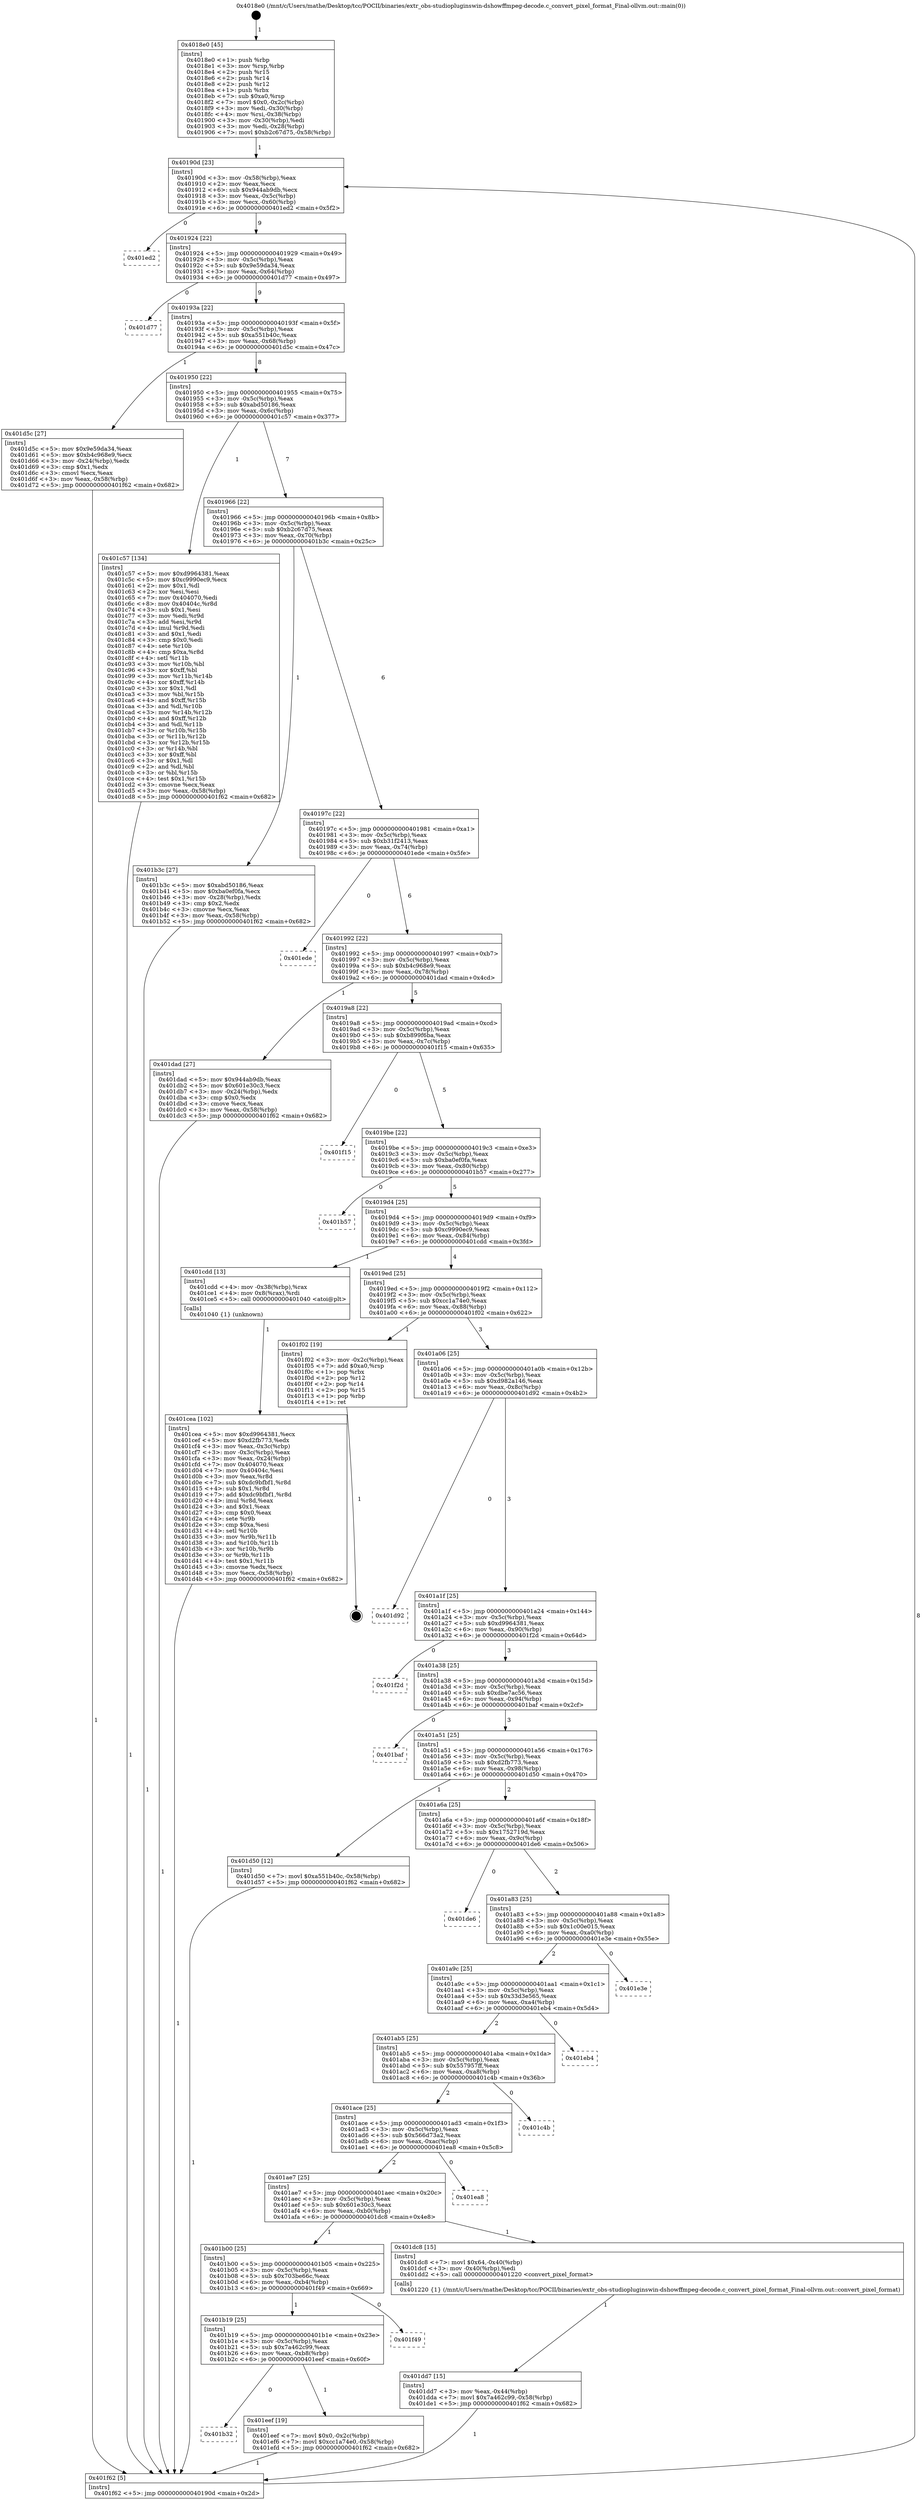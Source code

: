 digraph "0x4018e0" {
  label = "0x4018e0 (/mnt/c/Users/mathe/Desktop/tcc/POCII/binaries/extr_obs-studiopluginswin-dshowffmpeg-decode.c_convert_pixel_format_Final-ollvm.out::main(0))"
  labelloc = "t"
  node[shape=record]

  Entry [label="",width=0.3,height=0.3,shape=circle,fillcolor=black,style=filled]
  "0x40190d" [label="{
     0x40190d [23]\l
     | [instrs]\l
     &nbsp;&nbsp;0x40190d \<+3\>: mov -0x58(%rbp),%eax\l
     &nbsp;&nbsp;0x401910 \<+2\>: mov %eax,%ecx\l
     &nbsp;&nbsp;0x401912 \<+6\>: sub $0x944ab9db,%ecx\l
     &nbsp;&nbsp;0x401918 \<+3\>: mov %eax,-0x5c(%rbp)\l
     &nbsp;&nbsp;0x40191b \<+3\>: mov %ecx,-0x60(%rbp)\l
     &nbsp;&nbsp;0x40191e \<+6\>: je 0000000000401ed2 \<main+0x5f2\>\l
  }"]
  "0x401ed2" [label="{
     0x401ed2\l
  }", style=dashed]
  "0x401924" [label="{
     0x401924 [22]\l
     | [instrs]\l
     &nbsp;&nbsp;0x401924 \<+5\>: jmp 0000000000401929 \<main+0x49\>\l
     &nbsp;&nbsp;0x401929 \<+3\>: mov -0x5c(%rbp),%eax\l
     &nbsp;&nbsp;0x40192c \<+5\>: sub $0x9e59da34,%eax\l
     &nbsp;&nbsp;0x401931 \<+3\>: mov %eax,-0x64(%rbp)\l
     &nbsp;&nbsp;0x401934 \<+6\>: je 0000000000401d77 \<main+0x497\>\l
  }"]
  Exit [label="",width=0.3,height=0.3,shape=circle,fillcolor=black,style=filled,peripheries=2]
  "0x401d77" [label="{
     0x401d77\l
  }", style=dashed]
  "0x40193a" [label="{
     0x40193a [22]\l
     | [instrs]\l
     &nbsp;&nbsp;0x40193a \<+5\>: jmp 000000000040193f \<main+0x5f\>\l
     &nbsp;&nbsp;0x40193f \<+3\>: mov -0x5c(%rbp),%eax\l
     &nbsp;&nbsp;0x401942 \<+5\>: sub $0xa551b40c,%eax\l
     &nbsp;&nbsp;0x401947 \<+3\>: mov %eax,-0x68(%rbp)\l
     &nbsp;&nbsp;0x40194a \<+6\>: je 0000000000401d5c \<main+0x47c\>\l
  }"]
  "0x401b32" [label="{
     0x401b32\l
  }", style=dashed]
  "0x401d5c" [label="{
     0x401d5c [27]\l
     | [instrs]\l
     &nbsp;&nbsp;0x401d5c \<+5\>: mov $0x9e59da34,%eax\l
     &nbsp;&nbsp;0x401d61 \<+5\>: mov $0xb4c968e9,%ecx\l
     &nbsp;&nbsp;0x401d66 \<+3\>: mov -0x24(%rbp),%edx\l
     &nbsp;&nbsp;0x401d69 \<+3\>: cmp $0x1,%edx\l
     &nbsp;&nbsp;0x401d6c \<+3\>: cmovl %ecx,%eax\l
     &nbsp;&nbsp;0x401d6f \<+3\>: mov %eax,-0x58(%rbp)\l
     &nbsp;&nbsp;0x401d72 \<+5\>: jmp 0000000000401f62 \<main+0x682\>\l
  }"]
  "0x401950" [label="{
     0x401950 [22]\l
     | [instrs]\l
     &nbsp;&nbsp;0x401950 \<+5\>: jmp 0000000000401955 \<main+0x75\>\l
     &nbsp;&nbsp;0x401955 \<+3\>: mov -0x5c(%rbp),%eax\l
     &nbsp;&nbsp;0x401958 \<+5\>: sub $0xabd50186,%eax\l
     &nbsp;&nbsp;0x40195d \<+3\>: mov %eax,-0x6c(%rbp)\l
     &nbsp;&nbsp;0x401960 \<+6\>: je 0000000000401c57 \<main+0x377\>\l
  }"]
  "0x401eef" [label="{
     0x401eef [19]\l
     | [instrs]\l
     &nbsp;&nbsp;0x401eef \<+7\>: movl $0x0,-0x2c(%rbp)\l
     &nbsp;&nbsp;0x401ef6 \<+7\>: movl $0xcc1a74e0,-0x58(%rbp)\l
     &nbsp;&nbsp;0x401efd \<+5\>: jmp 0000000000401f62 \<main+0x682\>\l
  }"]
  "0x401c57" [label="{
     0x401c57 [134]\l
     | [instrs]\l
     &nbsp;&nbsp;0x401c57 \<+5\>: mov $0xd9964381,%eax\l
     &nbsp;&nbsp;0x401c5c \<+5\>: mov $0xc9990ec9,%ecx\l
     &nbsp;&nbsp;0x401c61 \<+2\>: mov $0x1,%dl\l
     &nbsp;&nbsp;0x401c63 \<+2\>: xor %esi,%esi\l
     &nbsp;&nbsp;0x401c65 \<+7\>: mov 0x404070,%edi\l
     &nbsp;&nbsp;0x401c6c \<+8\>: mov 0x40404c,%r8d\l
     &nbsp;&nbsp;0x401c74 \<+3\>: sub $0x1,%esi\l
     &nbsp;&nbsp;0x401c77 \<+3\>: mov %edi,%r9d\l
     &nbsp;&nbsp;0x401c7a \<+3\>: add %esi,%r9d\l
     &nbsp;&nbsp;0x401c7d \<+4\>: imul %r9d,%edi\l
     &nbsp;&nbsp;0x401c81 \<+3\>: and $0x1,%edi\l
     &nbsp;&nbsp;0x401c84 \<+3\>: cmp $0x0,%edi\l
     &nbsp;&nbsp;0x401c87 \<+4\>: sete %r10b\l
     &nbsp;&nbsp;0x401c8b \<+4\>: cmp $0xa,%r8d\l
     &nbsp;&nbsp;0x401c8f \<+4\>: setl %r11b\l
     &nbsp;&nbsp;0x401c93 \<+3\>: mov %r10b,%bl\l
     &nbsp;&nbsp;0x401c96 \<+3\>: xor $0xff,%bl\l
     &nbsp;&nbsp;0x401c99 \<+3\>: mov %r11b,%r14b\l
     &nbsp;&nbsp;0x401c9c \<+4\>: xor $0xff,%r14b\l
     &nbsp;&nbsp;0x401ca0 \<+3\>: xor $0x1,%dl\l
     &nbsp;&nbsp;0x401ca3 \<+3\>: mov %bl,%r15b\l
     &nbsp;&nbsp;0x401ca6 \<+4\>: and $0xff,%r15b\l
     &nbsp;&nbsp;0x401caa \<+3\>: and %dl,%r10b\l
     &nbsp;&nbsp;0x401cad \<+3\>: mov %r14b,%r12b\l
     &nbsp;&nbsp;0x401cb0 \<+4\>: and $0xff,%r12b\l
     &nbsp;&nbsp;0x401cb4 \<+3\>: and %dl,%r11b\l
     &nbsp;&nbsp;0x401cb7 \<+3\>: or %r10b,%r15b\l
     &nbsp;&nbsp;0x401cba \<+3\>: or %r11b,%r12b\l
     &nbsp;&nbsp;0x401cbd \<+3\>: xor %r12b,%r15b\l
     &nbsp;&nbsp;0x401cc0 \<+3\>: or %r14b,%bl\l
     &nbsp;&nbsp;0x401cc3 \<+3\>: xor $0xff,%bl\l
     &nbsp;&nbsp;0x401cc6 \<+3\>: or $0x1,%dl\l
     &nbsp;&nbsp;0x401cc9 \<+2\>: and %dl,%bl\l
     &nbsp;&nbsp;0x401ccb \<+3\>: or %bl,%r15b\l
     &nbsp;&nbsp;0x401cce \<+4\>: test $0x1,%r15b\l
     &nbsp;&nbsp;0x401cd2 \<+3\>: cmovne %ecx,%eax\l
     &nbsp;&nbsp;0x401cd5 \<+3\>: mov %eax,-0x58(%rbp)\l
     &nbsp;&nbsp;0x401cd8 \<+5\>: jmp 0000000000401f62 \<main+0x682\>\l
  }"]
  "0x401966" [label="{
     0x401966 [22]\l
     | [instrs]\l
     &nbsp;&nbsp;0x401966 \<+5\>: jmp 000000000040196b \<main+0x8b\>\l
     &nbsp;&nbsp;0x40196b \<+3\>: mov -0x5c(%rbp),%eax\l
     &nbsp;&nbsp;0x40196e \<+5\>: sub $0xb2c67d75,%eax\l
     &nbsp;&nbsp;0x401973 \<+3\>: mov %eax,-0x70(%rbp)\l
     &nbsp;&nbsp;0x401976 \<+6\>: je 0000000000401b3c \<main+0x25c\>\l
  }"]
  "0x401b19" [label="{
     0x401b19 [25]\l
     | [instrs]\l
     &nbsp;&nbsp;0x401b19 \<+5\>: jmp 0000000000401b1e \<main+0x23e\>\l
     &nbsp;&nbsp;0x401b1e \<+3\>: mov -0x5c(%rbp),%eax\l
     &nbsp;&nbsp;0x401b21 \<+5\>: sub $0x7a462c99,%eax\l
     &nbsp;&nbsp;0x401b26 \<+6\>: mov %eax,-0xb8(%rbp)\l
     &nbsp;&nbsp;0x401b2c \<+6\>: je 0000000000401eef \<main+0x60f\>\l
  }"]
  "0x401b3c" [label="{
     0x401b3c [27]\l
     | [instrs]\l
     &nbsp;&nbsp;0x401b3c \<+5\>: mov $0xabd50186,%eax\l
     &nbsp;&nbsp;0x401b41 \<+5\>: mov $0xba0ef0fa,%ecx\l
     &nbsp;&nbsp;0x401b46 \<+3\>: mov -0x28(%rbp),%edx\l
     &nbsp;&nbsp;0x401b49 \<+3\>: cmp $0x2,%edx\l
     &nbsp;&nbsp;0x401b4c \<+3\>: cmovne %ecx,%eax\l
     &nbsp;&nbsp;0x401b4f \<+3\>: mov %eax,-0x58(%rbp)\l
     &nbsp;&nbsp;0x401b52 \<+5\>: jmp 0000000000401f62 \<main+0x682\>\l
  }"]
  "0x40197c" [label="{
     0x40197c [22]\l
     | [instrs]\l
     &nbsp;&nbsp;0x40197c \<+5\>: jmp 0000000000401981 \<main+0xa1\>\l
     &nbsp;&nbsp;0x401981 \<+3\>: mov -0x5c(%rbp),%eax\l
     &nbsp;&nbsp;0x401984 \<+5\>: sub $0xb31f2413,%eax\l
     &nbsp;&nbsp;0x401989 \<+3\>: mov %eax,-0x74(%rbp)\l
     &nbsp;&nbsp;0x40198c \<+6\>: je 0000000000401ede \<main+0x5fe\>\l
  }"]
  "0x401f62" [label="{
     0x401f62 [5]\l
     | [instrs]\l
     &nbsp;&nbsp;0x401f62 \<+5\>: jmp 000000000040190d \<main+0x2d\>\l
  }"]
  "0x4018e0" [label="{
     0x4018e0 [45]\l
     | [instrs]\l
     &nbsp;&nbsp;0x4018e0 \<+1\>: push %rbp\l
     &nbsp;&nbsp;0x4018e1 \<+3\>: mov %rsp,%rbp\l
     &nbsp;&nbsp;0x4018e4 \<+2\>: push %r15\l
     &nbsp;&nbsp;0x4018e6 \<+2\>: push %r14\l
     &nbsp;&nbsp;0x4018e8 \<+2\>: push %r12\l
     &nbsp;&nbsp;0x4018ea \<+1\>: push %rbx\l
     &nbsp;&nbsp;0x4018eb \<+7\>: sub $0xa0,%rsp\l
     &nbsp;&nbsp;0x4018f2 \<+7\>: movl $0x0,-0x2c(%rbp)\l
     &nbsp;&nbsp;0x4018f9 \<+3\>: mov %edi,-0x30(%rbp)\l
     &nbsp;&nbsp;0x4018fc \<+4\>: mov %rsi,-0x38(%rbp)\l
     &nbsp;&nbsp;0x401900 \<+3\>: mov -0x30(%rbp),%edi\l
     &nbsp;&nbsp;0x401903 \<+3\>: mov %edi,-0x28(%rbp)\l
     &nbsp;&nbsp;0x401906 \<+7\>: movl $0xb2c67d75,-0x58(%rbp)\l
  }"]
  "0x401f49" [label="{
     0x401f49\l
  }", style=dashed]
  "0x401ede" [label="{
     0x401ede\l
  }", style=dashed]
  "0x401992" [label="{
     0x401992 [22]\l
     | [instrs]\l
     &nbsp;&nbsp;0x401992 \<+5\>: jmp 0000000000401997 \<main+0xb7\>\l
     &nbsp;&nbsp;0x401997 \<+3\>: mov -0x5c(%rbp),%eax\l
     &nbsp;&nbsp;0x40199a \<+5\>: sub $0xb4c968e9,%eax\l
     &nbsp;&nbsp;0x40199f \<+3\>: mov %eax,-0x78(%rbp)\l
     &nbsp;&nbsp;0x4019a2 \<+6\>: je 0000000000401dad \<main+0x4cd\>\l
  }"]
  "0x401dd7" [label="{
     0x401dd7 [15]\l
     | [instrs]\l
     &nbsp;&nbsp;0x401dd7 \<+3\>: mov %eax,-0x44(%rbp)\l
     &nbsp;&nbsp;0x401dda \<+7\>: movl $0x7a462c99,-0x58(%rbp)\l
     &nbsp;&nbsp;0x401de1 \<+5\>: jmp 0000000000401f62 \<main+0x682\>\l
  }"]
  "0x401dad" [label="{
     0x401dad [27]\l
     | [instrs]\l
     &nbsp;&nbsp;0x401dad \<+5\>: mov $0x944ab9db,%eax\l
     &nbsp;&nbsp;0x401db2 \<+5\>: mov $0x601e30c3,%ecx\l
     &nbsp;&nbsp;0x401db7 \<+3\>: mov -0x24(%rbp),%edx\l
     &nbsp;&nbsp;0x401dba \<+3\>: cmp $0x0,%edx\l
     &nbsp;&nbsp;0x401dbd \<+3\>: cmove %ecx,%eax\l
     &nbsp;&nbsp;0x401dc0 \<+3\>: mov %eax,-0x58(%rbp)\l
     &nbsp;&nbsp;0x401dc3 \<+5\>: jmp 0000000000401f62 \<main+0x682\>\l
  }"]
  "0x4019a8" [label="{
     0x4019a8 [22]\l
     | [instrs]\l
     &nbsp;&nbsp;0x4019a8 \<+5\>: jmp 00000000004019ad \<main+0xcd\>\l
     &nbsp;&nbsp;0x4019ad \<+3\>: mov -0x5c(%rbp),%eax\l
     &nbsp;&nbsp;0x4019b0 \<+5\>: sub $0xb899f6ba,%eax\l
     &nbsp;&nbsp;0x4019b5 \<+3\>: mov %eax,-0x7c(%rbp)\l
     &nbsp;&nbsp;0x4019b8 \<+6\>: je 0000000000401f15 \<main+0x635\>\l
  }"]
  "0x401b00" [label="{
     0x401b00 [25]\l
     | [instrs]\l
     &nbsp;&nbsp;0x401b00 \<+5\>: jmp 0000000000401b05 \<main+0x225\>\l
     &nbsp;&nbsp;0x401b05 \<+3\>: mov -0x5c(%rbp),%eax\l
     &nbsp;&nbsp;0x401b08 \<+5\>: sub $0x703be66c,%eax\l
     &nbsp;&nbsp;0x401b0d \<+6\>: mov %eax,-0xb4(%rbp)\l
     &nbsp;&nbsp;0x401b13 \<+6\>: je 0000000000401f49 \<main+0x669\>\l
  }"]
  "0x401f15" [label="{
     0x401f15\l
  }", style=dashed]
  "0x4019be" [label="{
     0x4019be [22]\l
     | [instrs]\l
     &nbsp;&nbsp;0x4019be \<+5\>: jmp 00000000004019c3 \<main+0xe3\>\l
     &nbsp;&nbsp;0x4019c3 \<+3\>: mov -0x5c(%rbp),%eax\l
     &nbsp;&nbsp;0x4019c6 \<+5\>: sub $0xba0ef0fa,%eax\l
     &nbsp;&nbsp;0x4019cb \<+3\>: mov %eax,-0x80(%rbp)\l
     &nbsp;&nbsp;0x4019ce \<+6\>: je 0000000000401b57 \<main+0x277\>\l
  }"]
  "0x401dc8" [label="{
     0x401dc8 [15]\l
     | [instrs]\l
     &nbsp;&nbsp;0x401dc8 \<+7\>: movl $0x64,-0x40(%rbp)\l
     &nbsp;&nbsp;0x401dcf \<+3\>: mov -0x40(%rbp),%edi\l
     &nbsp;&nbsp;0x401dd2 \<+5\>: call 0000000000401220 \<convert_pixel_format\>\l
     | [calls]\l
     &nbsp;&nbsp;0x401220 \{1\} (/mnt/c/Users/mathe/Desktop/tcc/POCII/binaries/extr_obs-studiopluginswin-dshowffmpeg-decode.c_convert_pixel_format_Final-ollvm.out::convert_pixel_format)\l
  }"]
  "0x401b57" [label="{
     0x401b57\l
  }", style=dashed]
  "0x4019d4" [label="{
     0x4019d4 [25]\l
     | [instrs]\l
     &nbsp;&nbsp;0x4019d4 \<+5\>: jmp 00000000004019d9 \<main+0xf9\>\l
     &nbsp;&nbsp;0x4019d9 \<+3\>: mov -0x5c(%rbp),%eax\l
     &nbsp;&nbsp;0x4019dc \<+5\>: sub $0xc9990ec9,%eax\l
     &nbsp;&nbsp;0x4019e1 \<+6\>: mov %eax,-0x84(%rbp)\l
     &nbsp;&nbsp;0x4019e7 \<+6\>: je 0000000000401cdd \<main+0x3fd\>\l
  }"]
  "0x401ae7" [label="{
     0x401ae7 [25]\l
     | [instrs]\l
     &nbsp;&nbsp;0x401ae7 \<+5\>: jmp 0000000000401aec \<main+0x20c\>\l
     &nbsp;&nbsp;0x401aec \<+3\>: mov -0x5c(%rbp),%eax\l
     &nbsp;&nbsp;0x401aef \<+5\>: sub $0x601e30c3,%eax\l
     &nbsp;&nbsp;0x401af4 \<+6\>: mov %eax,-0xb0(%rbp)\l
     &nbsp;&nbsp;0x401afa \<+6\>: je 0000000000401dc8 \<main+0x4e8\>\l
  }"]
  "0x401cdd" [label="{
     0x401cdd [13]\l
     | [instrs]\l
     &nbsp;&nbsp;0x401cdd \<+4\>: mov -0x38(%rbp),%rax\l
     &nbsp;&nbsp;0x401ce1 \<+4\>: mov 0x8(%rax),%rdi\l
     &nbsp;&nbsp;0x401ce5 \<+5\>: call 0000000000401040 \<atoi@plt\>\l
     | [calls]\l
     &nbsp;&nbsp;0x401040 \{1\} (unknown)\l
  }"]
  "0x4019ed" [label="{
     0x4019ed [25]\l
     | [instrs]\l
     &nbsp;&nbsp;0x4019ed \<+5\>: jmp 00000000004019f2 \<main+0x112\>\l
     &nbsp;&nbsp;0x4019f2 \<+3\>: mov -0x5c(%rbp),%eax\l
     &nbsp;&nbsp;0x4019f5 \<+5\>: sub $0xcc1a74e0,%eax\l
     &nbsp;&nbsp;0x4019fa \<+6\>: mov %eax,-0x88(%rbp)\l
     &nbsp;&nbsp;0x401a00 \<+6\>: je 0000000000401f02 \<main+0x622\>\l
  }"]
  "0x401cea" [label="{
     0x401cea [102]\l
     | [instrs]\l
     &nbsp;&nbsp;0x401cea \<+5\>: mov $0xd9964381,%ecx\l
     &nbsp;&nbsp;0x401cef \<+5\>: mov $0xd2fb773,%edx\l
     &nbsp;&nbsp;0x401cf4 \<+3\>: mov %eax,-0x3c(%rbp)\l
     &nbsp;&nbsp;0x401cf7 \<+3\>: mov -0x3c(%rbp),%eax\l
     &nbsp;&nbsp;0x401cfa \<+3\>: mov %eax,-0x24(%rbp)\l
     &nbsp;&nbsp;0x401cfd \<+7\>: mov 0x404070,%eax\l
     &nbsp;&nbsp;0x401d04 \<+7\>: mov 0x40404c,%esi\l
     &nbsp;&nbsp;0x401d0b \<+3\>: mov %eax,%r8d\l
     &nbsp;&nbsp;0x401d0e \<+7\>: sub $0xdc9bfbf1,%r8d\l
     &nbsp;&nbsp;0x401d15 \<+4\>: sub $0x1,%r8d\l
     &nbsp;&nbsp;0x401d19 \<+7\>: add $0xdc9bfbf1,%r8d\l
     &nbsp;&nbsp;0x401d20 \<+4\>: imul %r8d,%eax\l
     &nbsp;&nbsp;0x401d24 \<+3\>: and $0x1,%eax\l
     &nbsp;&nbsp;0x401d27 \<+3\>: cmp $0x0,%eax\l
     &nbsp;&nbsp;0x401d2a \<+4\>: sete %r9b\l
     &nbsp;&nbsp;0x401d2e \<+3\>: cmp $0xa,%esi\l
     &nbsp;&nbsp;0x401d31 \<+4\>: setl %r10b\l
     &nbsp;&nbsp;0x401d35 \<+3\>: mov %r9b,%r11b\l
     &nbsp;&nbsp;0x401d38 \<+3\>: and %r10b,%r11b\l
     &nbsp;&nbsp;0x401d3b \<+3\>: xor %r10b,%r9b\l
     &nbsp;&nbsp;0x401d3e \<+3\>: or %r9b,%r11b\l
     &nbsp;&nbsp;0x401d41 \<+4\>: test $0x1,%r11b\l
     &nbsp;&nbsp;0x401d45 \<+3\>: cmovne %edx,%ecx\l
     &nbsp;&nbsp;0x401d48 \<+3\>: mov %ecx,-0x58(%rbp)\l
     &nbsp;&nbsp;0x401d4b \<+5\>: jmp 0000000000401f62 \<main+0x682\>\l
  }"]
  "0x401ea8" [label="{
     0x401ea8\l
  }", style=dashed]
  "0x401f02" [label="{
     0x401f02 [19]\l
     | [instrs]\l
     &nbsp;&nbsp;0x401f02 \<+3\>: mov -0x2c(%rbp),%eax\l
     &nbsp;&nbsp;0x401f05 \<+7\>: add $0xa0,%rsp\l
     &nbsp;&nbsp;0x401f0c \<+1\>: pop %rbx\l
     &nbsp;&nbsp;0x401f0d \<+2\>: pop %r12\l
     &nbsp;&nbsp;0x401f0f \<+2\>: pop %r14\l
     &nbsp;&nbsp;0x401f11 \<+2\>: pop %r15\l
     &nbsp;&nbsp;0x401f13 \<+1\>: pop %rbp\l
     &nbsp;&nbsp;0x401f14 \<+1\>: ret\l
  }"]
  "0x401a06" [label="{
     0x401a06 [25]\l
     | [instrs]\l
     &nbsp;&nbsp;0x401a06 \<+5\>: jmp 0000000000401a0b \<main+0x12b\>\l
     &nbsp;&nbsp;0x401a0b \<+3\>: mov -0x5c(%rbp),%eax\l
     &nbsp;&nbsp;0x401a0e \<+5\>: sub $0xd982a146,%eax\l
     &nbsp;&nbsp;0x401a13 \<+6\>: mov %eax,-0x8c(%rbp)\l
     &nbsp;&nbsp;0x401a19 \<+6\>: je 0000000000401d92 \<main+0x4b2\>\l
  }"]
  "0x401ace" [label="{
     0x401ace [25]\l
     | [instrs]\l
     &nbsp;&nbsp;0x401ace \<+5\>: jmp 0000000000401ad3 \<main+0x1f3\>\l
     &nbsp;&nbsp;0x401ad3 \<+3\>: mov -0x5c(%rbp),%eax\l
     &nbsp;&nbsp;0x401ad6 \<+5\>: sub $0x566d73a2,%eax\l
     &nbsp;&nbsp;0x401adb \<+6\>: mov %eax,-0xac(%rbp)\l
     &nbsp;&nbsp;0x401ae1 \<+6\>: je 0000000000401ea8 \<main+0x5c8\>\l
  }"]
  "0x401d92" [label="{
     0x401d92\l
  }", style=dashed]
  "0x401a1f" [label="{
     0x401a1f [25]\l
     | [instrs]\l
     &nbsp;&nbsp;0x401a1f \<+5\>: jmp 0000000000401a24 \<main+0x144\>\l
     &nbsp;&nbsp;0x401a24 \<+3\>: mov -0x5c(%rbp),%eax\l
     &nbsp;&nbsp;0x401a27 \<+5\>: sub $0xd9964381,%eax\l
     &nbsp;&nbsp;0x401a2c \<+6\>: mov %eax,-0x90(%rbp)\l
     &nbsp;&nbsp;0x401a32 \<+6\>: je 0000000000401f2d \<main+0x64d\>\l
  }"]
  "0x401c4b" [label="{
     0x401c4b\l
  }", style=dashed]
  "0x401f2d" [label="{
     0x401f2d\l
  }", style=dashed]
  "0x401a38" [label="{
     0x401a38 [25]\l
     | [instrs]\l
     &nbsp;&nbsp;0x401a38 \<+5\>: jmp 0000000000401a3d \<main+0x15d\>\l
     &nbsp;&nbsp;0x401a3d \<+3\>: mov -0x5c(%rbp),%eax\l
     &nbsp;&nbsp;0x401a40 \<+5\>: sub $0xdbe7ac56,%eax\l
     &nbsp;&nbsp;0x401a45 \<+6\>: mov %eax,-0x94(%rbp)\l
     &nbsp;&nbsp;0x401a4b \<+6\>: je 0000000000401baf \<main+0x2cf\>\l
  }"]
  "0x401ab5" [label="{
     0x401ab5 [25]\l
     | [instrs]\l
     &nbsp;&nbsp;0x401ab5 \<+5\>: jmp 0000000000401aba \<main+0x1da\>\l
     &nbsp;&nbsp;0x401aba \<+3\>: mov -0x5c(%rbp),%eax\l
     &nbsp;&nbsp;0x401abd \<+5\>: sub $0x557957ff,%eax\l
     &nbsp;&nbsp;0x401ac2 \<+6\>: mov %eax,-0xa8(%rbp)\l
     &nbsp;&nbsp;0x401ac8 \<+6\>: je 0000000000401c4b \<main+0x36b\>\l
  }"]
  "0x401baf" [label="{
     0x401baf\l
  }", style=dashed]
  "0x401a51" [label="{
     0x401a51 [25]\l
     | [instrs]\l
     &nbsp;&nbsp;0x401a51 \<+5\>: jmp 0000000000401a56 \<main+0x176\>\l
     &nbsp;&nbsp;0x401a56 \<+3\>: mov -0x5c(%rbp),%eax\l
     &nbsp;&nbsp;0x401a59 \<+5\>: sub $0xd2fb773,%eax\l
     &nbsp;&nbsp;0x401a5e \<+6\>: mov %eax,-0x98(%rbp)\l
     &nbsp;&nbsp;0x401a64 \<+6\>: je 0000000000401d50 \<main+0x470\>\l
  }"]
  "0x401eb4" [label="{
     0x401eb4\l
  }", style=dashed]
  "0x401d50" [label="{
     0x401d50 [12]\l
     | [instrs]\l
     &nbsp;&nbsp;0x401d50 \<+7\>: movl $0xa551b40c,-0x58(%rbp)\l
     &nbsp;&nbsp;0x401d57 \<+5\>: jmp 0000000000401f62 \<main+0x682\>\l
  }"]
  "0x401a6a" [label="{
     0x401a6a [25]\l
     | [instrs]\l
     &nbsp;&nbsp;0x401a6a \<+5\>: jmp 0000000000401a6f \<main+0x18f\>\l
     &nbsp;&nbsp;0x401a6f \<+3\>: mov -0x5c(%rbp),%eax\l
     &nbsp;&nbsp;0x401a72 \<+5\>: sub $0x1752719d,%eax\l
     &nbsp;&nbsp;0x401a77 \<+6\>: mov %eax,-0x9c(%rbp)\l
     &nbsp;&nbsp;0x401a7d \<+6\>: je 0000000000401de6 \<main+0x506\>\l
  }"]
  "0x401a9c" [label="{
     0x401a9c [25]\l
     | [instrs]\l
     &nbsp;&nbsp;0x401a9c \<+5\>: jmp 0000000000401aa1 \<main+0x1c1\>\l
     &nbsp;&nbsp;0x401aa1 \<+3\>: mov -0x5c(%rbp),%eax\l
     &nbsp;&nbsp;0x401aa4 \<+5\>: sub $0x33d3e565,%eax\l
     &nbsp;&nbsp;0x401aa9 \<+6\>: mov %eax,-0xa4(%rbp)\l
     &nbsp;&nbsp;0x401aaf \<+6\>: je 0000000000401eb4 \<main+0x5d4\>\l
  }"]
  "0x401de6" [label="{
     0x401de6\l
  }", style=dashed]
  "0x401a83" [label="{
     0x401a83 [25]\l
     | [instrs]\l
     &nbsp;&nbsp;0x401a83 \<+5\>: jmp 0000000000401a88 \<main+0x1a8\>\l
     &nbsp;&nbsp;0x401a88 \<+3\>: mov -0x5c(%rbp),%eax\l
     &nbsp;&nbsp;0x401a8b \<+5\>: sub $0x1c00e015,%eax\l
     &nbsp;&nbsp;0x401a90 \<+6\>: mov %eax,-0xa0(%rbp)\l
     &nbsp;&nbsp;0x401a96 \<+6\>: je 0000000000401e3e \<main+0x55e\>\l
  }"]
  "0x401e3e" [label="{
     0x401e3e\l
  }", style=dashed]
  Entry -> "0x4018e0" [label=" 1"]
  "0x40190d" -> "0x401ed2" [label=" 0"]
  "0x40190d" -> "0x401924" [label=" 9"]
  "0x401f02" -> Exit [label=" 1"]
  "0x401924" -> "0x401d77" [label=" 0"]
  "0x401924" -> "0x40193a" [label=" 9"]
  "0x401eef" -> "0x401f62" [label=" 1"]
  "0x40193a" -> "0x401d5c" [label=" 1"]
  "0x40193a" -> "0x401950" [label=" 8"]
  "0x401b19" -> "0x401b32" [label=" 0"]
  "0x401950" -> "0x401c57" [label=" 1"]
  "0x401950" -> "0x401966" [label=" 7"]
  "0x401b19" -> "0x401eef" [label=" 1"]
  "0x401966" -> "0x401b3c" [label=" 1"]
  "0x401966" -> "0x40197c" [label=" 6"]
  "0x401b3c" -> "0x401f62" [label=" 1"]
  "0x4018e0" -> "0x40190d" [label=" 1"]
  "0x401f62" -> "0x40190d" [label=" 8"]
  "0x401c57" -> "0x401f62" [label=" 1"]
  "0x401b00" -> "0x401b19" [label=" 1"]
  "0x40197c" -> "0x401ede" [label=" 0"]
  "0x40197c" -> "0x401992" [label=" 6"]
  "0x401b00" -> "0x401f49" [label=" 0"]
  "0x401992" -> "0x401dad" [label=" 1"]
  "0x401992" -> "0x4019a8" [label=" 5"]
  "0x401dd7" -> "0x401f62" [label=" 1"]
  "0x4019a8" -> "0x401f15" [label=" 0"]
  "0x4019a8" -> "0x4019be" [label=" 5"]
  "0x401dc8" -> "0x401dd7" [label=" 1"]
  "0x4019be" -> "0x401b57" [label=" 0"]
  "0x4019be" -> "0x4019d4" [label=" 5"]
  "0x401ae7" -> "0x401b00" [label=" 1"]
  "0x4019d4" -> "0x401cdd" [label=" 1"]
  "0x4019d4" -> "0x4019ed" [label=" 4"]
  "0x401cdd" -> "0x401cea" [label=" 1"]
  "0x401cea" -> "0x401f62" [label=" 1"]
  "0x401ae7" -> "0x401dc8" [label=" 1"]
  "0x4019ed" -> "0x401f02" [label=" 1"]
  "0x4019ed" -> "0x401a06" [label=" 3"]
  "0x401ace" -> "0x401ae7" [label=" 2"]
  "0x401a06" -> "0x401d92" [label=" 0"]
  "0x401a06" -> "0x401a1f" [label=" 3"]
  "0x401ace" -> "0x401ea8" [label=" 0"]
  "0x401a1f" -> "0x401f2d" [label=" 0"]
  "0x401a1f" -> "0x401a38" [label=" 3"]
  "0x401ab5" -> "0x401ace" [label=" 2"]
  "0x401a38" -> "0x401baf" [label=" 0"]
  "0x401a38" -> "0x401a51" [label=" 3"]
  "0x401ab5" -> "0x401c4b" [label=" 0"]
  "0x401a51" -> "0x401d50" [label=" 1"]
  "0x401a51" -> "0x401a6a" [label=" 2"]
  "0x401d50" -> "0x401f62" [label=" 1"]
  "0x401d5c" -> "0x401f62" [label=" 1"]
  "0x401dad" -> "0x401f62" [label=" 1"]
  "0x401a9c" -> "0x401ab5" [label=" 2"]
  "0x401a6a" -> "0x401de6" [label=" 0"]
  "0x401a6a" -> "0x401a83" [label=" 2"]
  "0x401a9c" -> "0x401eb4" [label=" 0"]
  "0x401a83" -> "0x401e3e" [label=" 0"]
  "0x401a83" -> "0x401a9c" [label=" 2"]
}
